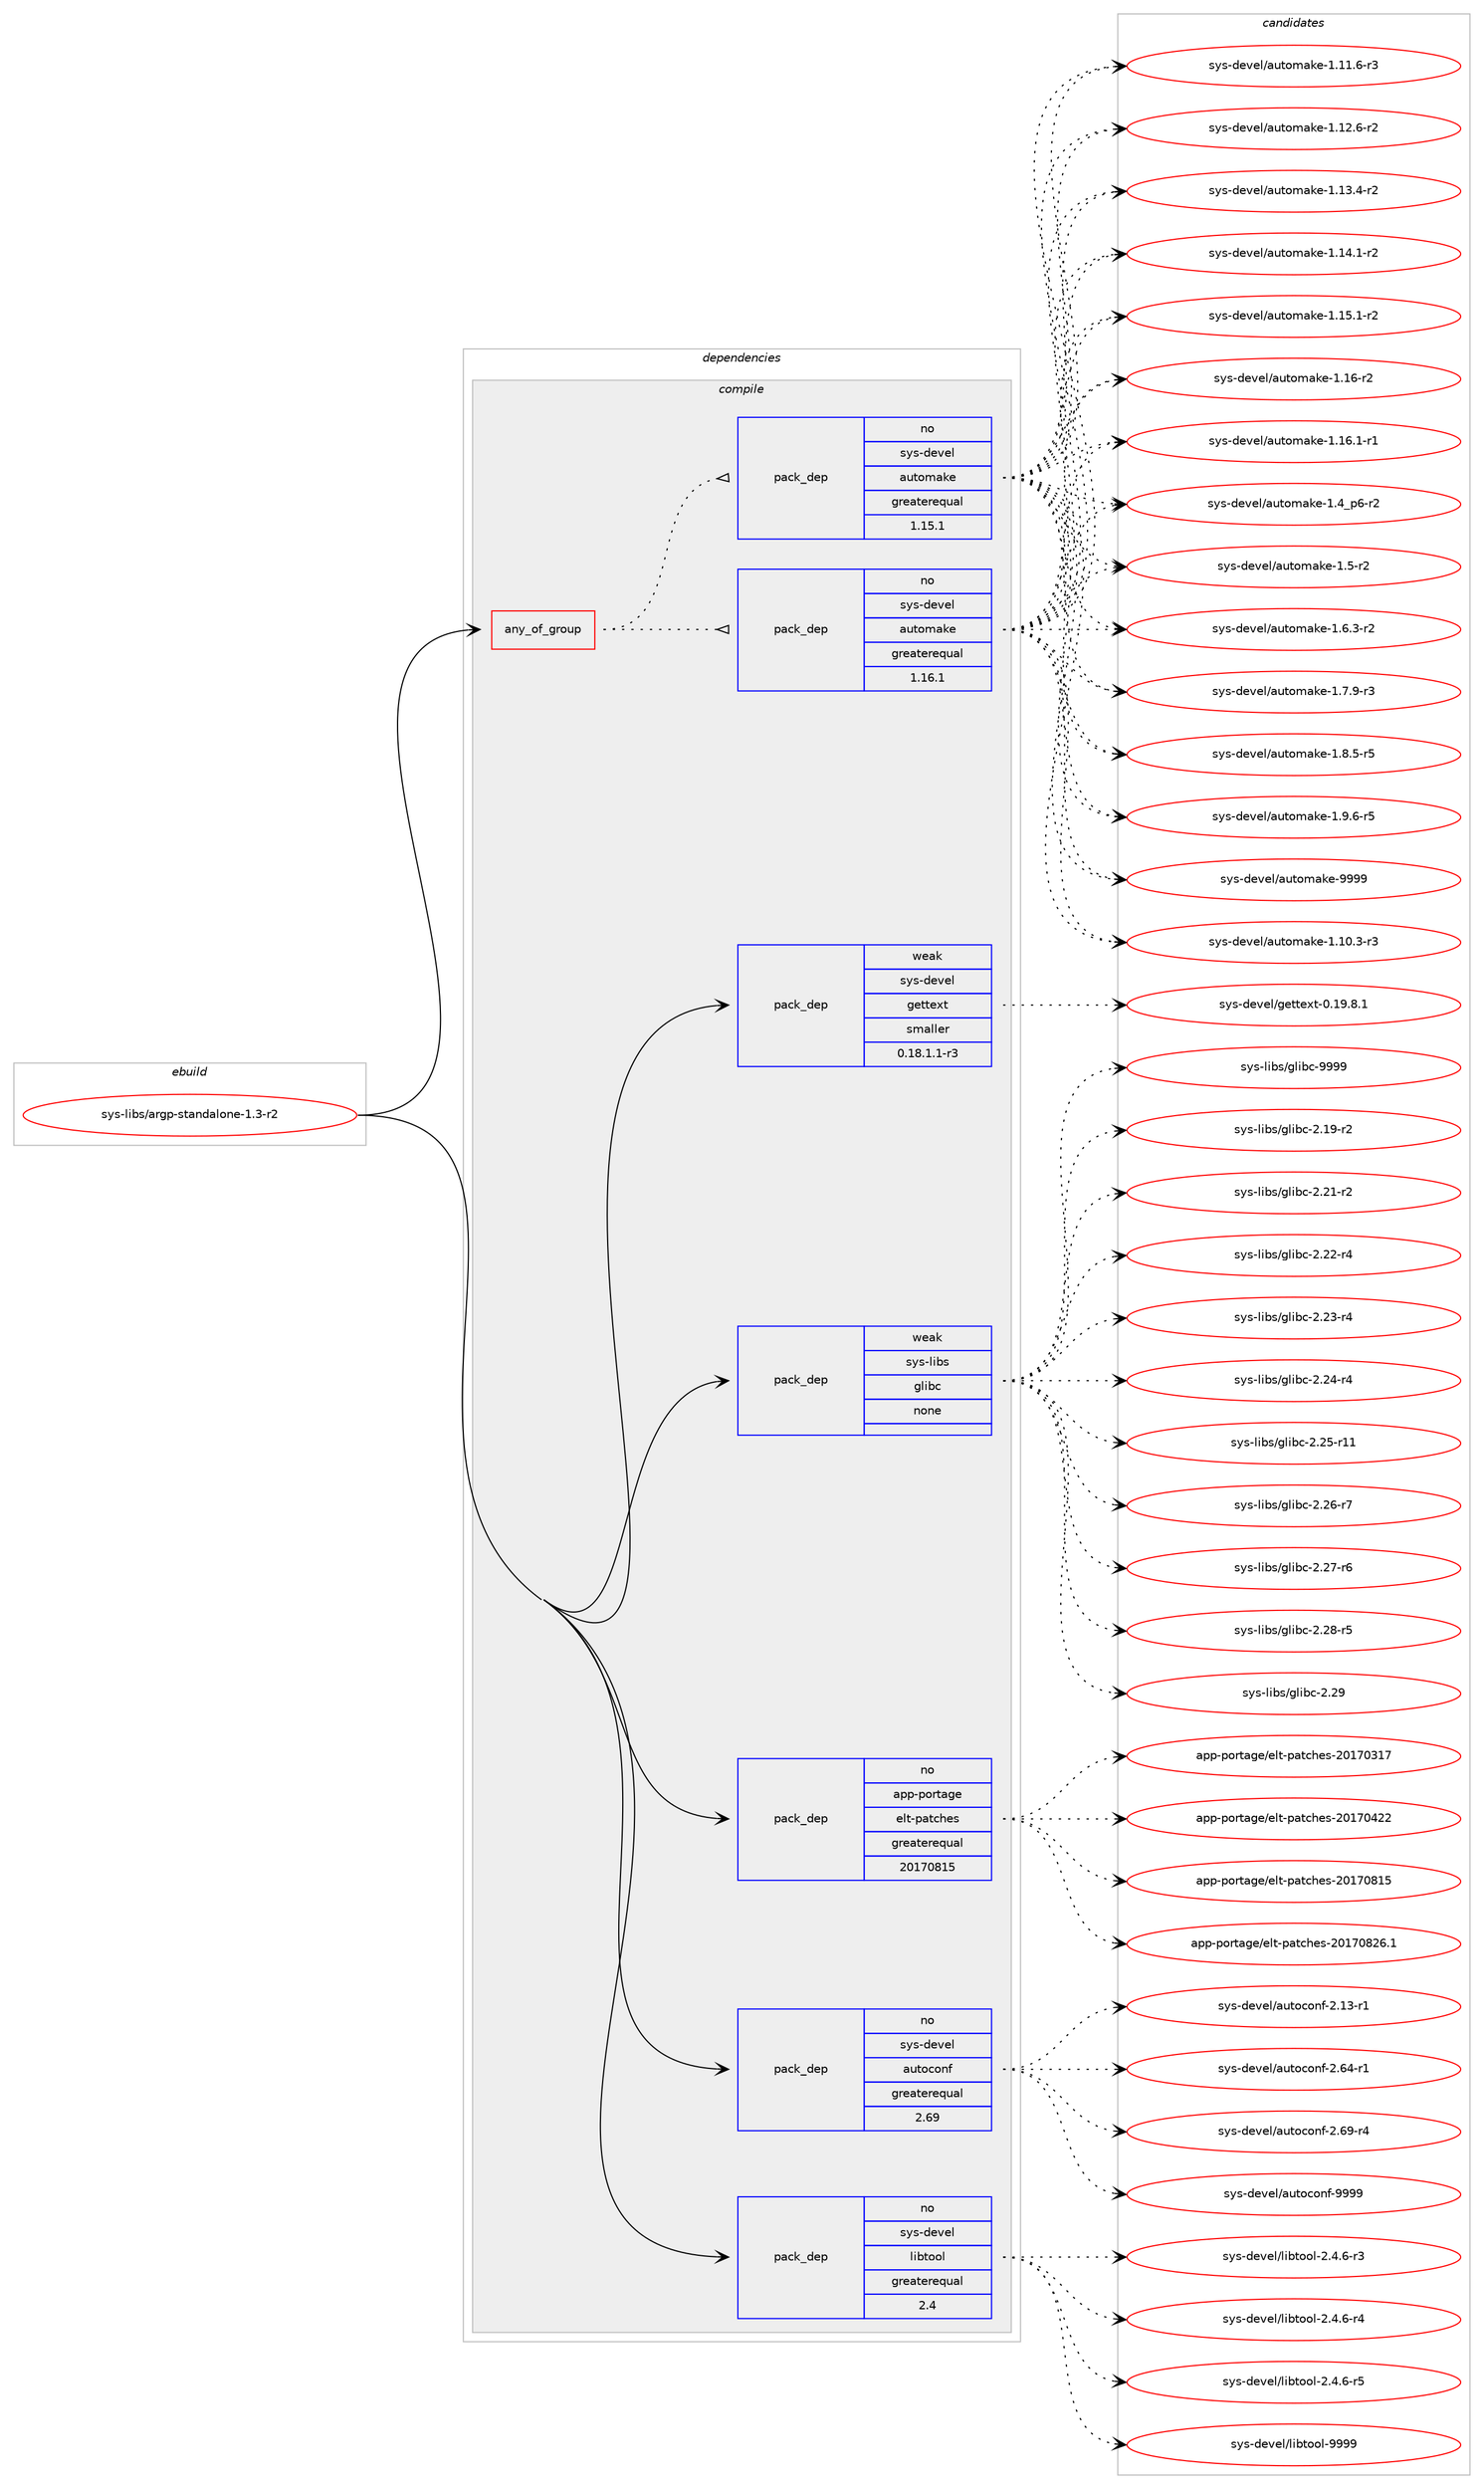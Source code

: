 digraph prolog {

# *************
# Graph options
# *************

newrank=true;
concentrate=true;
compound=true;
graph [rankdir=LR,fontname=Helvetica,fontsize=10,ranksep=1.5];#, ranksep=2.5, nodesep=0.2];
edge  [arrowhead=vee];
node  [fontname=Helvetica,fontsize=10];

# **********
# The ebuild
# **********

subgraph cluster_leftcol {
color=gray;
rank=same;
label=<<i>ebuild</i>>;
id [label="sys-libs/argp-standalone-1.3-r2", color=red, width=4, href="../sys-libs/argp-standalone-1.3-r2.svg"];
}

# ****************
# The dependencies
# ****************

subgraph cluster_midcol {
color=gray;
label=<<i>dependencies</i>>;
subgraph cluster_compile {
fillcolor="#eeeeee";
style=filled;
label=<<i>compile</i>>;
subgraph any27608 {
dependency1736238 [label=<<TABLE BORDER="0" CELLBORDER="1" CELLSPACING="0" CELLPADDING="4"><TR><TD CELLPADDING="10">any_of_group</TD></TR></TABLE>>, shape=none, color=red];subgraph pack1246290 {
dependency1736239 [label=<<TABLE BORDER="0" CELLBORDER="1" CELLSPACING="0" CELLPADDING="4" WIDTH="220"><TR><TD ROWSPAN="6" CELLPADDING="30">pack_dep</TD></TR><TR><TD WIDTH="110">no</TD></TR><TR><TD>sys-devel</TD></TR><TR><TD>automake</TD></TR><TR><TD>greaterequal</TD></TR><TR><TD>1.16.1</TD></TR></TABLE>>, shape=none, color=blue];
}
dependency1736238:e -> dependency1736239:w [weight=20,style="dotted",arrowhead="oinv"];
subgraph pack1246291 {
dependency1736240 [label=<<TABLE BORDER="0" CELLBORDER="1" CELLSPACING="0" CELLPADDING="4" WIDTH="220"><TR><TD ROWSPAN="6" CELLPADDING="30">pack_dep</TD></TR><TR><TD WIDTH="110">no</TD></TR><TR><TD>sys-devel</TD></TR><TR><TD>automake</TD></TR><TR><TD>greaterequal</TD></TR><TR><TD>1.15.1</TD></TR></TABLE>>, shape=none, color=blue];
}
dependency1736238:e -> dependency1736240:w [weight=20,style="dotted",arrowhead="oinv"];
}
id:e -> dependency1736238:w [weight=20,style="solid",arrowhead="vee"];
subgraph pack1246292 {
dependency1736241 [label=<<TABLE BORDER="0" CELLBORDER="1" CELLSPACING="0" CELLPADDING="4" WIDTH="220"><TR><TD ROWSPAN="6" CELLPADDING="30">pack_dep</TD></TR><TR><TD WIDTH="110">no</TD></TR><TR><TD>app-portage</TD></TR><TR><TD>elt-patches</TD></TR><TR><TD>greaterequal</TD></TR><TR><TD>20170815</TD></TR></TABLE>>, shape=none, color=blue];
}
id:e -> dependency1736241:w [weight=20,style="solid",arrowhead="vee"];
subgraph pack1246293 {
dependency1736242 [label=<<TABLE BORDER="0" CELLBORDER="1" CELLSPACING="0" CELLPADDING="4" WIDTH="220"><TR><TD ROWSPAN="6" CELLPADDING="30">pack_dep</TD></TR><TR><TD WIDTH="110">no</TD></TR><TR><TD>sys-devel</TD></TR><TR><TD>autoconf</TD></TR><TR><TD>greaterequal</TD></TR><TR><TD>2.69</TD></TR></TABLE>>, shape=none, color=blue];
}
id:e -> dependency1736242:w [weight=20,style="solid",arrowhead="vee"];
subgraph pack1246294 {
dependency1736243 [label=<<TABLE BORDER="0" CELLBORDER="1" CELLSPACING="0" CELLPADDING="4" WIDTH="220"><TR><TD ROWSPAN="6" CELLPADDING="30">pack_dep</TD></TR><TR><TD WIDTH="110">no</TD></TR><TR><TD>sys-devel</TD></TR><TR><TD>libtool</TD></TR><TR><TD>greaterequal</TD></TR><TR><TD>2.4</TD></TR></TABLE>>, shape=none, color=blue];
}
id:e -> dependency1736243:w [weight=20,style="solid",arrowhead="vee"];
subgraph pack1246295 {
dependency1736244 [label=<<TABLE BORDER="0" CELLBORDER="1" CELLSPACING="0" CELLPADDING="4" WIDTH="220"><TR><TD ROWSPAN="6" CELLPADDING="30">pack_dep</TD></TR><TR><TD WIDTH="110">weak</TD></TR><TR><TD>sys-devel</TD></TR><TR><TD>gettext</TD></TR><TR><TD>smaller</TD></TR><TR><TD>0.18.1.1-r3</TD></TR></TABLE>>, shape=none, color=blue];
}
id:e -> dependency1736244:w [weight=20,style="solid",arrowhead="vee"];
subgraph pack1246296 {
dependency1736245 [label=<<TABLE BORDER="0" CELLBORDER="1" CELLSPACING="0" CELLPADDING="4" WIDTH="220"><TR><TD ROWSPAN="6" CELLPADDING="30">pack_dep</TD></TR><TR><TD WIDTH="110">weak</TD></TR><TR><TD>sys-libs</TD></TR><TR><TD>glibc</TD></TR><TR><TD>none</TD></TR><TR><TD></TD></TR></TABLE>>, shape=none, color=blue];
}
id:e -> dependency1736245:w [weight=20,style="solid",arrowhead="vee"];
}
subgraph cluster_compileandrun {
fillcolor="#eeeeee";
style=filled;
label=<<i>compile and run</i>>;
}
subgraph cluster_run {
fillcolor="#eeeeee";
style=filled;
label=<<i>run</i>>;
}
}

# **************
# The candidates
# **************

subgraph cluster_choices {
rank=same;
color=gray;
label=<<i>candidates</i>>;

subgraph choice1246290 {
color=black;
nodesep=1;
choice11512111545100101118101108479711711611110997107101454946494846514511451 [label="sys-devel/automake-1.10.3-r3", color=red, width=4,href="../sys-devel/automake-1.10.3-r3.svg"];
choice11512111545100101118101108479711711611110997107101454946494946544511451 [label="sys-devel/automake-1.11.6-r3", color=red, width=4,href="../sys-devel/automake-1.11.6-r3.svg"];
choice11512111545100101118101108479711711611110997107101454946495046544511450 [label="sys-devel/automake-1.12.6-r2", color=red, width=4,href="../sys-devel/automake-1.12.6-r2.svg"];
choice11512111545100101118101108479711711611110997107101454946495146524511450 [label="sys-devel/automake-1.13.4-r2", color=red, width=4,href="../sys-devel/automake-1.13.4-r2.svg"];
choice11512111545100101118101108479711711611110997107101454946495246494511450 [label="sys-devel/automake-1.14.1-r2", color=red, width=4,href="../sys-devel/automake-1.14.1-r2.svg"];
choice11512111545100101118101108479711711611110997107101454946495346494511450 [label="sys-devel/automake-1.15.1-r2", color=red, width=4,href="../sys-devel/automake-1.15.1-r2.svg"];
choice1151211154510010111810110847971171161111099710710145494649544511450 [label="sys-devel/automake-1.16-r2", color=red, width=4,href="../sys-devel/automake-1.16-r2.svg"];
choice11512111545100101118101108479711711611110997107101454946495446494511449 [label="sys-devel/automake-1.16.1-r1", color=red, width=4,href="../sys-devel/automake-1.16.1-r1.svg"];
choice115121115451001011181011084797117116111109971071014549465295112544511450 [label="sys-devel/automake-1.4_p6-r2", color=red, width=4,href="../sys-devel/automake-1.4_p6-r2.svg"];
choice11512111545100101118101108479711711611110997107101454946534511450 [label="sys-devel/automake-1.5-r2", color=red, width=4,href="../sys-devel/automake-1.5-r2.svg"];
choice115121115451001011181011084797117116111109971071014549465446514511450 [label="sys-devel/automake-1.6.3-r2", color=red, width=4,href="../sys-devel/automake-1.6.3-r2.svg"];
choice115121115451001011181011084797117116111109971071014549465546574511451 [label="sys-devel/automake-1.7.9-r3", color=red, width=4,href="../sys-devel/automake-1.7.9-r3.svg"];
choice115121115451001011181011084797117116111109971071014549465646534511453 [label="sys-devel/automake-1.8.5-r5", color=red, width=4,href="../sys-devel/automake-1.8.5-r5.svg"];
choice115121115451001011181011084797117116111109971071014549465746544511453 [label="sys-devel/automake-1.9.6-r5", color=red, width=4,href="../sys-devel/automake-1.9.6-r5.svg"];
choice115121115451001011181011084797117116111109971071014557575757 [label="sys-devel/automake-9999", color=red, width=4,href="../sys-devel/automake-9999.svg"];
dependency1736239:e -> choice11512111545100101118101108479711711611110997107101454946494846514511451:w [style=dotted,weight="100"];
dependency1736239:e -> choice11512111545100101118101108479711711611110997107101454946494946544511451:w [style=dotted,weight="100"];
dependency1736239:e -> choice11512111545100101118101108479711711611110997107101454946495046544511450:w [style=dotted,weight="100"];
dependency1736239:e -> choice11512111545100101118101108479711711611110997107101454946495146524511450:w [style=dotted,weight="100"];
dependency1736239:e -> choice11512111545100101118101108479711711611110997107101454946495246494511450:w [style=dotted,weight="100"];
dependency1736239:e -> choice11512111545100101118101108479711711611110997107101454946495346494511450:w [style=dotted,weight="100"];
dependency1736239:e -> choice1151211154510010111810110847971171161111099710710145494649544511450:w [style=dotted,weight="100"];
dependency1736239:e -> choice11512111545100101118101108479711711611110997107101454946495446494511449:w [style=dotted,weight="100"];
dependency1736239:e -> choice115121115451001011181011084797117116111109971071014549465295112544511450:w [style=dotted,weight="100"];
dependency1736239:e -> choice11512111545100101118101108479711711611110997107101454946534511450:w [style=dotted,weight="100"];
dependency1736239:e -> choice115121115451001011181011084797117116111109971071014549465446514511450:w [style=dotted,weight="100"];
dependency1736239:e -> choice115121115451001011181011084797117116111109971071014549465546574511451:w [style=dotted,weight="100"];
dependency1736239:e -> choice115121115451001011181011084797117116111109971071014549465646534511453:w [style=dotted,weight="100"];
dependency1736239:e -> choice115121115451001011181011084797117116111109971071014549465746544511453:w [style=dotted,weight="100"];
dependency1736239:e -> choice115121115451001011181011084797117116111109971071014557575757:w [style=dotted,weight="100"];
}
subgraph choice1246291 {
color=black;
nodesep=1;
choice11512111545100101118101108479711711611110997107101454946494846514511451 [label="sys-devel/automake-1.10.3-r3", color=red, width=4,href="../sys-devel/automake-1.10.3-r3.svg"];
choice11512111545100101118101108479711711611110997107101454946494946544511451 [label="sys-devel/automake-1.11.6-r3", color=red, width=4,href="../sys-devel/automake-1.11.6-r3.svg"];
choice11512111545100101118101108479711711611110997107101454946495046544511450 [label="sys-devel/automake-1.12.6-r2", color=red, width=4,href="../sys-devel/automake-1.12.6-r2.svg"];
choice11512111545100101118101108479711711611110997107101454946495146524511450 [label="sys-devel/automake-1.13.4-r2", color=red, width=4,href="../sys-devel/automake-1.13.4-r2.svg"];
choice11512111545100101118101108479711711611110997107101454946495246494511450 [label="sys-devel/automake-1.14.1-r2", color=red, width=4,href="../sys-devel/automake-1.14.1-r2.svg"];
choice11512111545100101118101108479711711611110997107101454946495346494511450 [label="sys-devel/automake-1.15.1-r2", color=red, width=4,href="../sys-devel/automake-1.15.1-r2.svg"];
choice1151211154510010111810110847971171161111099710710145494649544511450 [label="sys-devel/automake-1.16-r2", color=red, width=4,href="../sys-devel/automake-1.16-r2.svg"];
choice11512111545100101118101108479711711611110997107101454946495446494511449 [label="sys-devel/automake-1.16.1-r1", color=red, width=4,href="../sys-devel/automake-1.16.1-r1.svg"];
choice115121115451001011181011084797117116111109971071014549465295112544511450 [label="sys-devel/automake-1.4_p6-r2", color=red, width=4,href="../sys-devel/automake-1.4_p6-r2.svg"];
choice11512111545100101118101108479711711611110997107101454946534511450 [label="sys-devel/automake-1.5-r2", color=red, width=4,href="../sys-devel/automake-1.5-r2.svg"];
choice115121115451001011181011084797117116111109971071014549465446514511450 [label="sys-devel/automake-1.6.3-r2", color=red, width=4,href="../sys-devel/automake-1.6.3-r2.svg"];
choice115121115451001011181011084797117116111109971071014549465546574511451 [label="sys-devel/automake-1.7.9-r3", color=red, width=4,href="../sys-devel/automake-1.7.9-r3.svg"];
choice115121115451001011181011084797117116111109971071014549465646534511453 [label="sys-devel/automake-1.8.5-r5", color=red, width=4,href="../sys-devel/automake-1.8.5-r5.svg"];
choice115121115451001011181011084797117116111109971071014549465746544511453 [label="sys-devel/automake-1.9.6-r5", color=red, width=4,href="../sys-devel/automake-1.9.6-r5.svg"];
choice115121115451001011181011084797117116111109971071014557575757 [label="sys-devel/automake-9999", color=red, width=4,href="../sys-devel/automake-9999.svg"];
dependency1736240:e -> choice11512111545100101118101108479711711611110997107101454946494846514511451:w [style=dotted,weight="100"];
dependency1736240:e -> choice11512111545100101118101108479711711611110997107101454946494946544511451:w [style=dotted,weight="100"];
dependency1736240:e -> choice11512111545100101118101108479711711611110997107101454946495046544511450:w [style=dotted,weight="100"];
dependency1736240:e -> choice11512111545100101118101108479711711611110997107101454946495146524511450:w [style=dotted,weight="100"];
dependency1736240:e -> choice11512111545100101118101108479711711611110997107101454946495246494511450:w [style=dotted,weight="100"];
dependency1736240:e -> choice11512111545100101118101108479711711611110997107101454946495346494511450:w [style=dotted,weight="100"];
dependency1736240:e -> choice1151211154510010111810110847971171161111099710710145494649544511450:w [style=dotted,weight="100"];
dependency1736240:e -> choice11512111545100101118101108479711711611110997107101454946495446494511449:w [style=dotted,weight="100"];
dependency1736240:e -> choice115121115451001011181011084797117116111109971071014549465295112544511450:w [style=dotted,weight="100"];
dependency1736240:e -> choice11512111545100101118101108479711711611110997107101454946534511450:w [style=dotted,weight="100"];
dependency1736240:e -> choice115121115451001011181011084797117116111109971071014549465446514511450:w [style=dotted,weight="100"];
dependency1736240:e -> choice115121115451001011181011084797117116111109971071014549465546574511451:w [style=dotted,weight="100"];
dependency1736240:e -> choice115121115451001011181011084797117116111109971071014549465646534511453:w [style=dotted,weight="100"];
dependency1736240:e -> choice115121115451001011181011084797117116111109971071014549465746544511453:w [style=dotted,weight="100"];
dependency1736240:e -> choice115121115451001011181011084797117116111109971071014557575757:w [style=dotted,weight="100"];
}
subgraph choice1246292 {
color=black;
nodesep=1;
choice97112112451121111141169710310147101108116451129711699104101115455048495548514955 [label="app-portage/elt-patches-20170317", color=red, width=4,href="../app-portage/elt-patches-20170317.svg"];
choice97112112451121111141169710310147101108116451129711699104101115455048495548525050 [label="app-portage/elt-patches-20170422", color=red, width=4,href="../app-portage/elt-patches-20170422.svg"];
choice97112112451121111141169710310147101108116451129711699104101115455048495548564953 [label="app-portage/elt-patches-20170815", color=red, width=4,href="../app-portage/elt-patches-20170815.svg"];
choice971121124511211111411697103101471011081164511297116991041011154550484955485650544649 [label="app-portage/elt-patches-20170826.1", color=red, width=4,href="../app-portage/elt-patches-20170826.1.svg"];
dependency1736241:e -> choice97112112451121111141169710310147101108116451129711699104101115455048495548514955:w [style=dotted,weight="100"];
dependency1736241:e -> choice97112112451121111141169710310147101108116451129711699104101115455048495548525050:w [style=dotted,weight="100"];
dependency1736241:e -> choice97112112451121111141169710310147101108116451129711699104101115455048495548564953:w [style=dotted,weight="100"];
dependency1736241:e -> choice971121124511211111411697103101471011081164511297116991041011154550484955485650544649:w [style=dotted,weight="100"];
}
subgraph choice1246293 {
color=black;
nodesep=1;
choice1151211154510010111810110847971171161119911111010245504649514511449 [label="sys-devel/autoconf-2.13-r1", color=red, width=4,href="../sys-devel/autoconf-2.13-r1.svg"];
choice1151211154510010111810110847971171161119911111010245504654524511449 [label="sys-devel/autoconf-2.64-r1", color=red, width=4,href="../sys-devel/autoconf-2.64-r1.svg"];
choice1151211154510010111810110847971171161119911111010245504654574511452 [label="sys-devel/autoconf-2.69-r4", color=red, width=4,href="../sys-devel/autoconf-2.69-r4.svg"];
choice115121115451001011181011084797117116111991111101024557575757 [label="sys-devel/autoconf-9999", color=red, width=4,href="../sys-devel/autoconf-9999.svg"];
dependency1736242:e -> choice1151211154510010111810110847971171161119911111010245504649514511449:w [style=dotted,weight="100"];
dependency1736242:e -> choice1151211154510010111810110847971171161119911111010245504654524511449:w [style=dotted,weight="100"];
dependency1736242:e -> choice1151211154510010111810110847971171161119911111010245504654574511452:w [style=dotted,weight="100"];
dependency1736242:e -> choice115121115451001011181011084797117116111991111101024557575757:w [style=dotted,weight="100"];
}
subgraph choice1246294 {
color=black;
nodesep=1;
choice1151211154510010111810110847108105981161111111084550465246544511451 [label="sys-devel/libtool-2.4.6-r3", color=red, width=4,href="../sys-devel/libtool-2.4.6-r3.svg"];
choice1151211154510010111810110847108105981161111111084550465246544511452 [label="sys-devel/libtool-2.4.6-r4", color=red, width=4,href="../sys-devel/libtool-2.4.6-r4.svg"];
choice1151211154510010111810110847108105981161111111084550465246544511453 [label="sys-devel/libtool-2.4.6-r5", color=red, width=4,href="../sys-devel/libtool-2.4.6-r5.svg"];
choice1151211154510010111810110847108105981161111111084557575757 [label="sys-devel/libtool-9999", color=red, width=4,href="../sys-devel/libtool-9999.svg"];
dependency1736243:e -> choice1151211154510010111810110847108105981161111111084550465246544511451:w [style=dotted,weight="100"];
dependency1736243:e -> choice1151211154510010111810110847108105981161111111084550465246544511452:w [style=dotted,weight="100"];
dependency1736243:e -> choice1151211154510010111810110847108105981161111111084550465246544511453:w [style=dotted,weight="100"];
dependency1736243:e -> choice1151211154510010111810110847108105981161111111084557575757:w [style=dotted,weight="100"];
}
subgraph choice1246295 {
color=black;
nodesep=1;
choice1151211154510010111810110847103101116116101120116454846495746564649 [label="sys-devel/gettext-0.19.8.1", color=red, width=4,href="../sys-devel/gettext-0.19.8.1.svg"];
dependency1736244:e -> choice1151211154510010111810110847103101116116101120116454846495746564649:w [style=dotted,weight="100"];
}
subgraph choice1246296 {
color=black;
nodesep=1;
choice115121115451081059811547103108105989945504649574511450 [label="sys-libs/glibc-2.19-r2", color=red, width=4,href="../sys-libs/glibc-2.19-r2.svg"];
choice115121115451081059811547103108105989945504650494511450 [label="sys-libs/glibc-2.21-r2", color=red, width=4,href="../sys-libs/glibc-2.21-r2.svg"];
choice115121115451081059811547103108105989945504650504511452 [label="sys-libs/glibc-2.22-r4", color=red, width=4,href="../sys-libs/glibc-2.22-r4.svg"];
choice115121115451081059811547103108105989945504650514511452 [label="sys-libs/glibc-2.23-r4", color=red, width=4,href="../sys-libs/glibc-2.23-r4.svg"];
choice115121115451081059811547103108105989945504650524511452 [label="sys-libs/glibc-2.24-r4", color=red, width=4,href="../sys-libs/glibc-2.24-r4.svg"];
choice11512111545108105981154710310810598994550465053451144949 [label="sys-libs/glibc-2.25-r11", color=red, width=4,href="../sys-libs/glibc-2.25-r11.svg"];
choice115121115451081059811547103108105989945504650544511455 [label="sys-libs/glibc-2.26-r7", color=red, width=4,href="../sys-libs/glibc-2.26-r7.svg"];
choice115121115451081059811547103108105989945504650554511454 [label="sys-libs/glibc-2.27-r6", color=red, width=4,href="../sys-libs/glibc-2.27-r6.svg"];
choice115121115451081059811547103108105989945504650564511453 [label="sys-libs/glibc-2.28-r5", color=red, width=4,href="../sys-libs/glibc-2.28-r5.svg"];
choice11512111545108105981154710310810598994550465057 [label="sys-libs/glibc-2.29", color=red, width=4,href="../sys-libs/glibc-2.29.svg"];
choice11512111545108105981154710310810598994557575757 [label="sys-libs/glibc-9999", color=red, width=4,href="../sys-libs/glibc-9999.svg"];
dependency1736245:e -> choice115121115451081059811547103108105989945504649574511450:w [style=dotted,weight="100"];
dependency1736245:e -> choice115121115451081059811547103108105989945504650494511450:w [style=dotted,weight="100"];
dependency1736245:e -> choice115121115451081059811547103108105989945504650504511452:w [style=dotted,weight="100"];
dependency1736245:e -> choice115121115451081059811547103108105989945504650514511452:w [style=dotted,weight="100"];
dependency1736245:e -> choice115121115451081059811547103108105989945504650524511452:w [style=dotted,weight="100"];
dependency1736245:e -> choice11512111545108105981154710310810598994550465053451144949:w [style=dotted,weight="100"];
dependency1736245:e -> choice115121115451081059811547103108105989945504650544511455:w [style=dotted,weight="100"];
dependency1736245:e -> choice115121115451081059811547103108105989945504650554511454:w [style=dotted,weight="100"];
dependency1736245:e -> choice115121115451081059811547103108105989945504650564511453:w [style=dotted,weight="100"];
dependency1736245:e -> choice11512111545108105981154710310810598994550465057:w [style=dotted,weight="100"];
dependency1736245:e -> choice11512111545108105981154710310810598994557575757:w [style=dotted,weight="100"];
}
}

}
